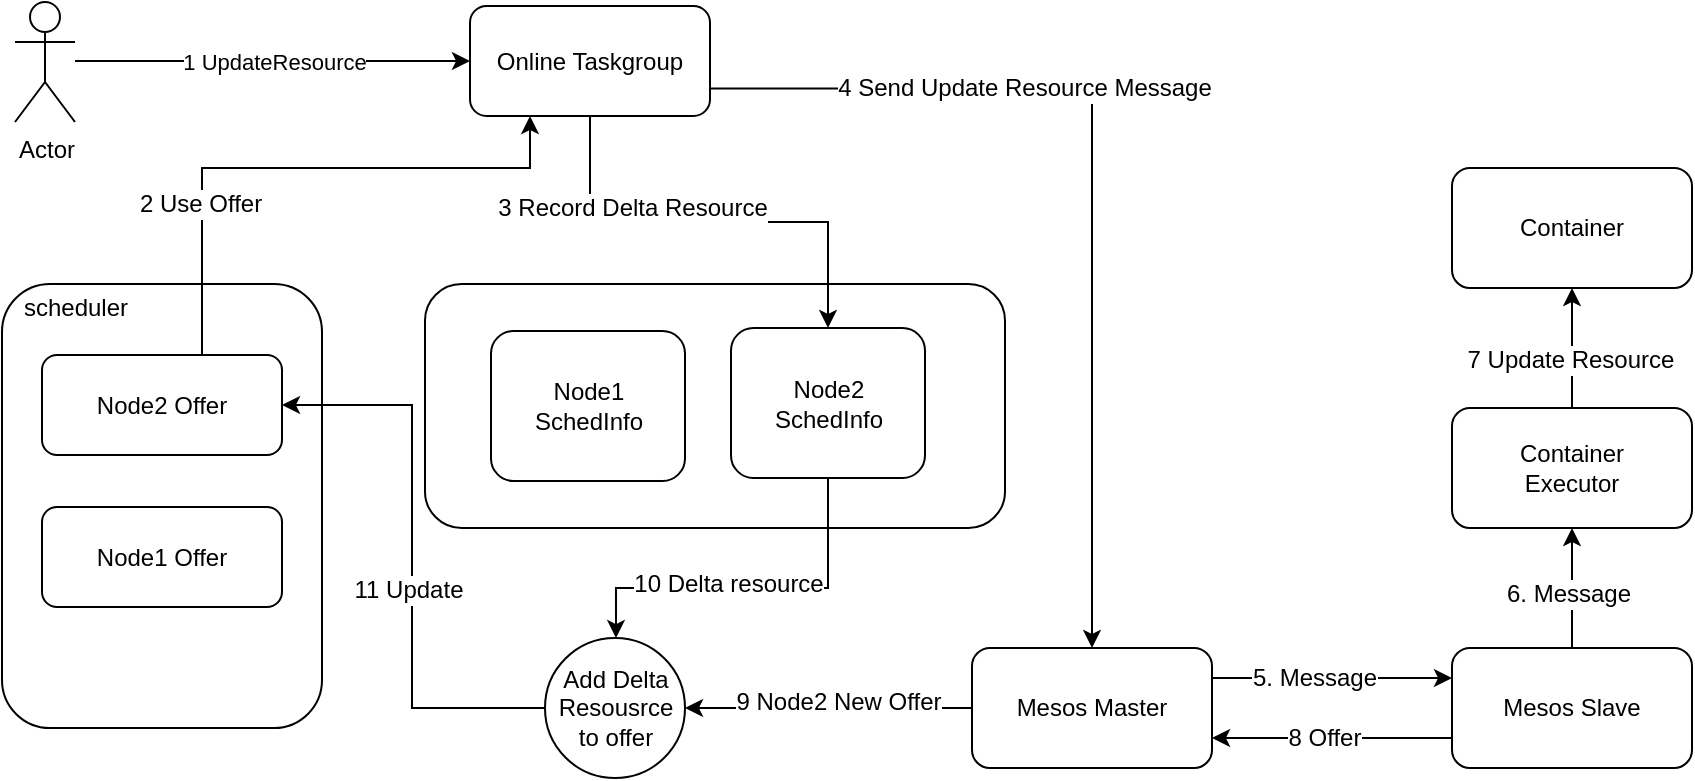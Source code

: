 <mxfile version="11.1.1" type="device"><diagram id="QKQacWzMqv-GrKE2RSVk" name="Page-1"><mxGraphModel dx="1106" dy="1948" grid="1" gridSize="10" guides="1" tooltips="1" connect="1" arrows="1" fold="1" page="1" pageScale="1" pageWidth="827" pageHeight="1169" math="0" shadow="0"><root><mxCell id="0"/><mxCell id="1" parent="0"/><mxCell id="bg8RFKHI2TYLc8FWyLoD-8" value="" style="rounded=1;whiteSpace=wrap;html=1;" vertex="1" parent="1"><mxGeometry x="35" y="98" width="160" height="222" as="geometry"/></mxCell><mxCell id="bg8RFKHI2TYLc8FWyLoD-6" value="" style="rounded=1;whiteSpace=wrap;html=1;" vertex="1" parent="1"><mxGeometry x="246.5" y="98" width="290" height="122" as="geometry"/></mxCell><mxCell id="bg8RFKHI2TYLc8FWyLoD-1" value="Node1&lt;br&gt;SchedInfo" style="rounded=1;whiteSpace=wrap;html=1;" vertex="1" parent="1"><mxGeometry x="279.5" y="121.5" width="97" height="75" as="geometry"/></mxCell><mxCell id="bg8RFKHI2TYLc8FWyLoD-22" style="edgeStyle=orthogonalEdgeStyle;rounded=0;orthogonalLoop=1;jettySize=auto;html=1;exitX=0.5;exitY=1;exitDx=0;exitDy=0;" edge="1" parent="1" source="bg8RFKHI2TYLc8FWyLoD-2" target="bg8RFKHI2TYLc8FWyLoD-18"><mxGeometry relative="1" as="geometry"><Array as="points"><mxPoint x="448" y="250"/><mxPoint x="342" y="250"/></Array></mxGeometry></mxCell><mxCell id="bg8RFKHI2TYLc8FWyLoD-25" value="10 Delta resource" style="text;html=1;resizable=0;points=[];align=center;verticalAlign=middle;labelBackgroundColor=#ffffff;" vertex="1" connectable="0" parent="bg8RFKHI2TYLc8FWyLoD-22"><mxGeometry x="0.129" y="-2" relative="1" as="geometry"><mxPoint as="offset"/></mxGeometry></mxCell><mxCell id="bg8RFKHI2TYLc8FWyLoD-2" value="Node2&lt;br&gt;SchedInfo" style="rounded=1;whiteSpace=wrap;html=1;" vertex="1" parent="1"><mxGeometry x="399.5" y="120" width="97" height="75" as="geometry"/></mxCell><mxCell id="bg8RFKHI2TYLc8FWyLoD-20" value="" style="edgeStyle=orthogonalEdgeStyle;rounded=0;orthogonalLoop=1;jettySize=auto;html=1;" edge="1" parent="1" source="bg8RFKHI2TYLc8FWyLoD-4" target="bg8RFKHI2TYLc8FWyLoD-18"><mxGeometry relative="1" as="geometry"><mxPoint x="416.5" y="305" as="targetPoint"/><Array as="points"><mxPoint x="410" y="310"/><mxPoint x="410" y="310"/></Array></mxGeometry></mxCell><mxCell id="bg8RFKHI2TYLc8FWyLoD-21" value="9 Node2 New Offer" style="text;html=1;resizable=0;points=[];align=center;verticalAlign=middle;labelBackgroundColor=#ffffff;" vertex="1" connectable="0" parent="bg8RFKHI2TYLc8FWyLoD-20"><mxGeometry x="0.058" y="-3" relative="1" as="geometry"><mxPoint x="9" as="offset"/></mxGeometry></mxCell><mxCell id="bg8RFKHI2TYLc8FWyLoD-33" style="edgeStyle=orthogonalEdgeStyle;rounded=0;orthogonalLoop=1;jettySize=auto;html=1;exitX=1;exitY=0.25;exitDx=0;exitDy=0;entryX=0;entryY=0.25;entryDx=0;entryDy=0;" edge="1" parent="1" source="bg8RFKHI2TYLc8FWyLoD-4" target="bg8RFKHI2TYLc8FWyLoD-26"><mxGeometry relative="1" as="geometry"/></mxCell><mxCell id="bg8RFKHI2TYLc8FWyLoD-36" value="5. Message" style="text;html=1;resizable=0;points=[];align=center;verticalAlign=middle;labelBackgroundColor=#ffffff;" vertex="1" connectable="0" parent="bg8RFKHI2TYLc8FWyLoD-33"><mxGeometry x="-0.224" y="-3" relative="1" as="geometry"><mxPoint x="4" y="-3" as="offset"/></mxGeometry></mxCell><mxCell id="bg8RFKHI2TYLc8FWyLoD-4" value="Mesos Master" style="rounded=1;whiteSpace=wrap;html=1;" vertex="1" parent="1"><mxGeometry x="520" y="280" width="120" height="60" as="geometry"/></mxCell><mxCell id="bg8RFKHI2TYLc8FWyLoD-16" style="edgeStyle=orthogonalEdgeStyle;rounded=0;orthogonalLoop=1;jettySize=auto;html=1;exitX=0.5;exitY=0;exitDx=0;exitDy=0;entryX=0.25;entryY=1;entryDx=0;entryDy=0;" edge="1" parent="1" source="bg8RFKHI2TYLc8FWyLoD-5" target="bg8RFKHI2TYLc8FWyLoD-12"><mxGeometry relative="1" as="geometry"><Array as="points"><mxPoint x="135" y="40"/><mxPoint x="299" y="40"/></Array></mxGeometry></mxCell><mxCell id="bg8RFKHI2TYLc8FWyLoD-17" value="2 Use Offer" style="text;html=1;resizable=0;points=[];align=center;verticalAlign=middle;labelBackgroundColor=#ffffff;" vertex="1" connectable="0" parent="bg8RFKHI2TYLc8FWyLoD-16"><mxGeometry x="-0.372" y="1" relative="1" as="geometry"><mxPoint as="offset"/></mxGeometry></mxCell><mxCell id="bg8RFKHI2TYLc8FWyLoD-5" value="Node2 Offer" style="rounded=1;whiteSpace=wrap;html=1;" vertex="1" parent="1"><mxGeometry x="55" y="133.5" width="120" height="50" as="geometry"/></mxCell><mxCell id="bg8RFKHI2TYLc8FWyLoD-11" value="1 UpdateResource" style="edgeStyle=orthogonalEdgeStyle;rounded=0;orthogonalLoop=1;jettySize=auto;html=1;entryX=0;entryY=0.5;entryDx=0;entryDy=0;" edge="1" parent="1" source="bg8RFKHI2TYLc8FWyLoD-9" target="bg8RFKHI2TYLc8FWyLoD-12"><mxGeometry relative="1" as="geometry"><mxPoint x="151.5" y="-13" as="targetPoint"/><Array as="points"><mxPoint x="241.5" y="-13"/></Array></mxGeometry></mxCell><mxCell id="bg8RFKHI2TYLc8FWyLoD-9" value="Actor" style="shape=umlActor;verticalLabelPosition=bottom;labelBackgroundColor=#ffffff;verticalAlign=top;html=1;outlineConnect=0;" vertex="1" parent="1"><mxGeometry x="41.5" y="-43" width="30" height="60" as="geometry"/></mxCell><mxCell id="bg8RFKHI2TYLc8FWyLoD-13" style="edgeStyle=orthogonalEdgeStyle;rounded=0;orthogonalLoop=1;jettySize=auto;html=1;exitX=0.5;exitY=1;exitDx=0;exitDy=0;" edge="1" parent="1" source="bg8RFKHI2TYLc8FWyLoD-12" target="bg8RFKHI2TYLc8FWyLoD-2"><mxGeometry relative="1" as="geometry"/></mxCell><mxCell id="bg8RFKHI2TYLc8FWyLoD-14" value="3 Record Delta Resource" style="text;html=1;resizable=0;points=[];align=center;verticalAlign=middle;labelBackgroundColor=#ffffff;" vertex="1" connectable="0" parent="bg8RFKHI2TYLc8FWyLoD-13"><mxGeometry x="-0.37" y="-2" relative="1" as="geometry"><mxPoint x="3" y="-9" as="offset"/></mxGeometry></mxCell><mxCell id="bg8RFKHI2TYLc8FWyLoD-29" style="edgeStyle=orthogonalEdgeStyle;rounded=0;orthogonalLoop=1;jettySize=auto;html=1;exitX=1;exitY=0.75;exitDx=0;exitDy=0;entryX=0.5;entryY=0;entryDx=0;entryDy=0;" edge="1" parent="1" source="bg8RFKHI2TYLc8FWyLoD-12" target="bg8RFKHI2TYLc8FWyLoD-4"><mxGeometry relative="1" as="geometry"/></mxCell><mxCell id="bg8RFKHI2TYLc8FWyLoD-30" value="4 Send Update Resource Message" style="text;html=1;resizable=0;points=[];align=center;verticalAlign=middle;labelBackgroundColor=#ffffff;" vertex="1" connectable="0" parent="bg8RFKHI2TYLc8FWyLoD-29"><mxGeometry x="-0.334" y="1" relative="1" as="geometry"><mxPoint as="offset"/></mxGeometry></mxCell><mxCell id="bg8RFKHI2TYLc8FWyLoD-12" value="Online Taskgroup" style="rounded=1;whiteSpace=wrap;html=1;" vertex="1" parent="1"><mxGeometry x="269" y="-41" width="120" height="55" as="geometry"/></mxCell><mxCell id="bg8RFKHI2TYLc8FWyLoD-15" value="Node1 Offer" style="rounded=1;whiteSpace=wrap;html=1;" vertex="1" parent="1"><mxGeometry x="55" y="209.5" width="120" height="50" as="geometry"/></mxCell><mxCell id="bg8RFKHI2TYLc8FWyLoD-23" style="edgeStyle=orthogonalEdgeStyle;rounded=0;orthogonalLoop=1;jettySize=auto;html=1;exitX=0;exitY=0.5;exitDx=0;exitDy=0;entryX=1;entryY=0.5;entryDx=0;entryDy=0;" edge="1" parent="1" source="bg8RFKHI2TYLc8FWyLoD-18" target="bg8RFKHI2TYLc8FWyLoD-5"><mxGeometry relative="1" as="geometry"><Array as="points"><mxPoint x="240" y="310"/><mxPoint x="240" y="159"/></Array></mxGeometry></mxCell><mxCell id="bg8RFKHI2TYLc8FWyLoD-24" value="11 Update" style="text;html=1;resizable=0;points=[];align=center;verticalAlign=middle;labelBackgroundColor=#ffffff;" vertex="1" connectable="0" parent="bg8RFKHI2TYLc8FWyLoD-23"><mxGeometry x="-0.11" y="2" relative="1" as="geometry"><mxPoint as="offset"/></mxGeometry></mxCell><mxCell id="bg8RFKHI2TYLc8FWyLoD-18" value="Add Delta&lt;br&gt;Resousrce&lt;br&gt;to offer" style="ellipse;whiteSpace=wrap;html=1;aspect=fixed;" vertex="1" parent="1"><mxGeometry x="306.5" y="275" width="70" height="70" as="geometry"/></mxCell><mxCell id="bg8RFKHI2TYLc8FWyLoD-28" style="edgeStyle=orthogonalEdgeStyle;rounded=0;orthogonalLoop=1;jettySize=auto;html=1;exitX=0;exitY=0.75;exitDx=0;exitDy=0;entryX=1;entryY=0.75;entryDx=0;entryDy=0;" edge="1" parent="1" source="bg8RFKHI2TYLc8FWyLoD-26" target="bg8RFKHI2TYLc8FWyLoD-4"><mxGeometry relative="1" as="geometry"/></mxCell><mxCell id="bg8RFKHI2TYLc8FWyLoD-34" value="8 Offer" style="text;html=1;resizable=0;points=[];align=center;verticalAlign=middle;labelBackgroundColor=#ffffff;" vertex="1" connectable="0" parent="bg8RFKHI2TYLc8FWyLoD-28"><mxGeometry x="0.075" relative="1" as="geometry"><mxPoint as="offset"/></mxGeometry></mxCell><mxCell id="bg8RFKHI2TYLc8FWyLoD-37" style="edgeStyle=orthogonalEdgeStyle;rounded=0;orthogonalLoop=1;jettySize=auto;html=1;exitX=0.5;exitY=0;exitDx=0;exitDy=0;entryX=0.5;entryY=1;entryDx=0;entryDy=0;" edge="1" parent="1" source="bg8RFKHI2TYLc8FWyLoD-26" target="bg8RFKHI2TYLc8FWyLoD-31"><mxGeometry relative="1" as="geometry"/></mxCell><mxCell id="bg8RFKHI2TYLc8FWyLoD-42" value="6. Message" style="text;html=1;resizable=0;points=[];align=center;verticalAlign=middle;labelBackgroundColor=#ffffff;" vertex="1" connectable="0" parent="bg8RFKHI2TYLc8FWyLoD-37"><mxGeometry x="-0.1" y="2" relative="1" as="geometry"><mxPoint as="offset"/></mxGeometry></mxCell><mxCell id="bg8RFKHI2TYLc8FWyLoD-26" value="Mesos Slave" style="rounded=1;whiteSpace=wrap;html=1;" vertex="1" parent="1"><mxGeometry x="760" y="280" width="120" height="60" as="geometry"/></mxCell><mxCell id="bg8RFKHI2TYLc8FWyLoD-27" value="scheduler" style="text;html=1;strokeColor=none;fillColor=none;align=center;verticalAlign=middle;whiteSpace=wrap;rounded=0;" vertex="1" parent="1"><mxGeometry x="52" y="100" width="40" height="20" as="geometry"/></mxCell><mxCell id="bg8RFKHI2TYLc8FWyLoD-40" style="edgeStyle=orthogonalEdgeStyle;rounded=0;orthogonalLoop=1;jettySize=auto;html=1;exitX=0.5;exitY=0;exitDx=0;exitDy=0;entryX=0.5;entryY=1;entryDx=0;entryDy=0;" edge="1" parent="1" source="bg8RFKHI2TYLc8FWyLoD-31" target="bg8RFKHI2TYLc8FWyLoD-39"><mxGeometry relative="1" as="geometry"/></mxCell><mxCell id="bg8RFKHI2TYLc8FWyLoD-41" value="7 Update Resource" style="text;html=1;resizable=0;points=[];align=center;verticalAlign=middle;labelBackgroundColor=#ffffff;" vertex="1" connectable="0" parent="bg8RFKHI2TYLc8FWyLoD-40"><mxGeometry x="-0.2" y="1" relative="1" as="geometry"><mxPoint as="offset"/></mxGeometry></mxCell><mxCell id="bg8RFKHI2TYLc8FWyLoD-31" value="Container&lt;br&gt;Executor" style="rounded=1;whiteSpace=wrap;html=1;" vertex="1" parent="1"><mxGeometry x="760" y="160" width="120" height="60" as="geometry"/></mxCell><mxCell id="bg8RFKHI2TYLc8FWyLoD-39" value="Container" style="rounded=1;whiteSpace=wrap;html=1;" vertex="1" parent="1"><mxGeometry x="760" y="40" width="120" height="60" as="geometry"/></mxCell></root></mxGraphModel></diagram></mxfile>